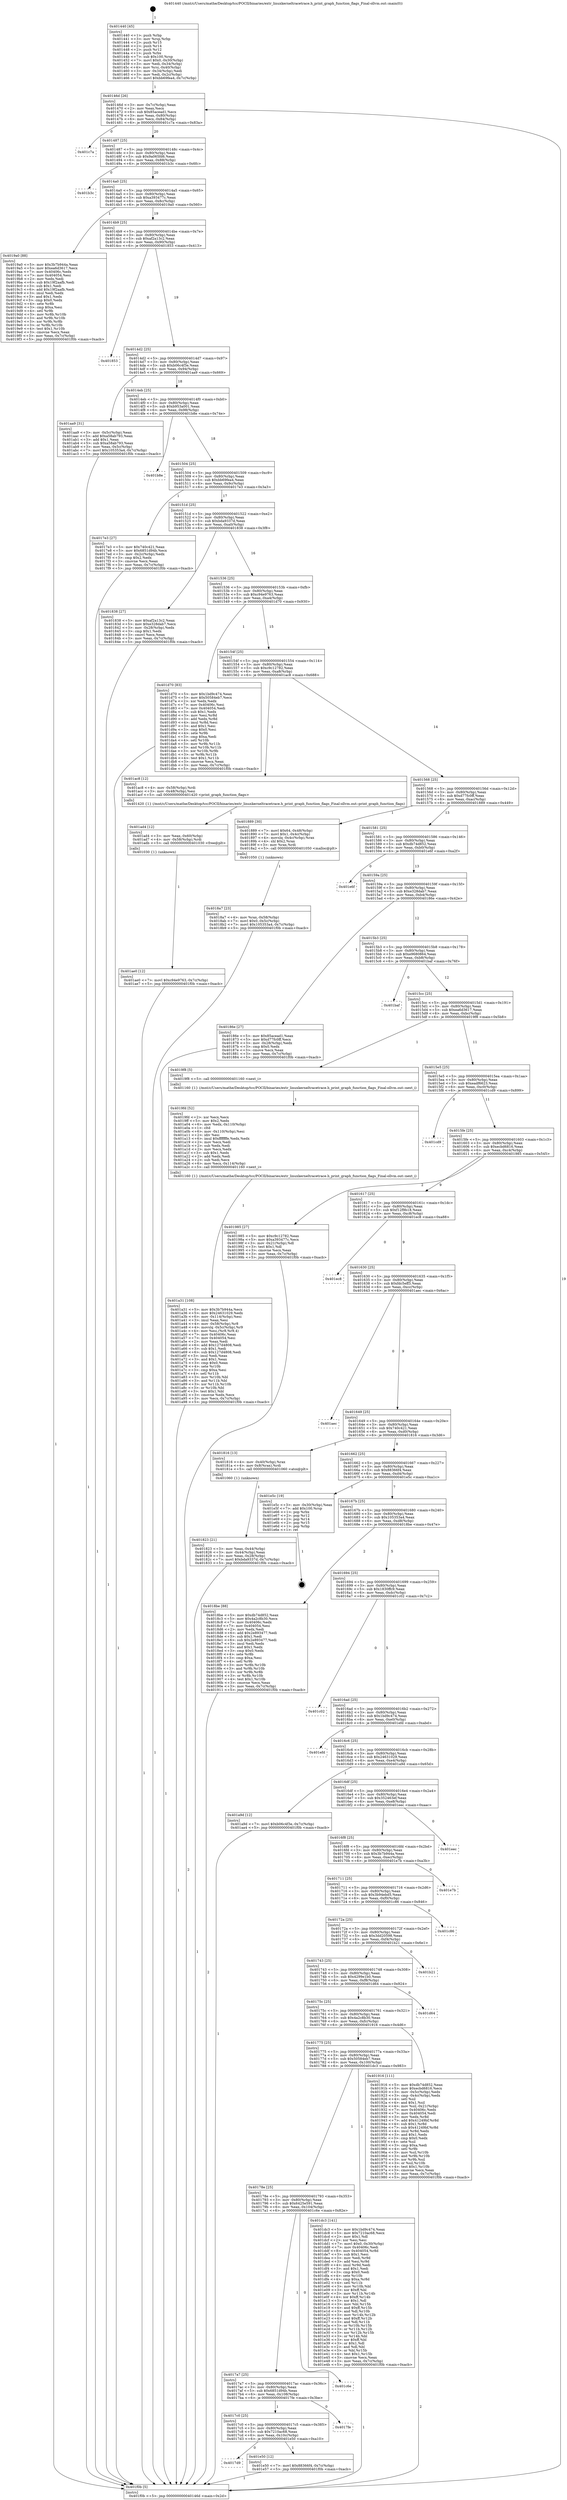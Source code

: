 digraph "0x401440" {
  label = "0x401440 (/mnt/c/Users/mathe/Desktop/tcc/POCII/binaries/extr_linuxkerneltracetrace.h_print_graph_function_flags_Final-ollvm.out::main(0))"
  labelloc = "t"
  node[shape=record]

  Entry [label="",width=0.3,height=0.3,shape=circle,fillcolor=black,style=filled]
  "0x40146d" [label="{
     0x40146d [26]\l
     | [instrs]\l
     &nbsp;&nbsp;0x40146d \<+3\>: mov -0x7c(%rbp),%eax\l
     &nbsp;&nbsp;0x401470 \<+2\>: mov %eax,%ecx\l
     &nbsp;&nbsp;0x401472 \<+6\>: sub $0x85acead1,%ecx\l
     &nbsp;&nbsp;0x401478 \<+3\>: mov %eax,-0x80(%rbp)\l
     &nbsp;&nbsp;0x40147b \<+6\>: mov %ecx,-0x84(%rbp)\l
     &nbsp;&nbsp;0x401481 \<+6\>: je 0000000000401c7a \<main+0x83a\>\l
  }"]
  "0x401c7a" [label="{
     0x401c7a\l
  }", style=dashed]
  "0x401487" [label="{
     0x401487 [25]\l
     | [instrs]\l
     &nbsp;&nbsp;0x401487 \<+5\>: jmp 000000000040148c \<main+0x4c\>\l
     &nbsp;&nbsp;0x40148c \<+3\>: mov -0x80(%rbp),%eax\l
     &nbsp;&nbsp;0x40148f \<+5\>: sub $0x9a065fd6,%eax\l
     &nbsp;&nbsp;0x401494 \<+6\>: mov %eax,-0x88(%rbp)\l
     &nbsp;&nbsp;0x40149a \<+6\>: je 0000000000401b3c \<main+0x6fc\>\l
  }"]
  Exit [label="",width=0.3,height=0.3,shape=circle,fillcolor=black,style=filled,peripheries=2]
  "0x401b3c" [label="{
     0x401b3c\l
  }", style=dashed]
  "0x4014a0" [label="{
     0x4014a0 [25]\l
     | [instrs]\l
     &nbsp;&nbsp;0x4014a0 \<+5\>: jmp 00000000004014a5 \<main+0x65\>\l
     &nbsp;&nbsp;0x4014a5 \<+3\>: mov -0x80(%rbp),%eax\l
     &nbsp;&nbsp;0x4014a8 \<+5\>: sub $0xa393477c,%eax\l
     &nbsp;&nbsp;0x4014ad \<+6\>: mov %eax,-0x8c(%rbp)\l
     &nbsp;&nbsp;0x4014b3 \<+6\>: je 00000000004019a0 \<main+0x560\>\l
  }"]
  "0x4017d9" [label="{
     0x4017d9\l
  }", style=dashed]
  "0x4019a0" [label="{
     0x4019a0 [88]\l
     | [instrs]\l
     &nbsp;&nbsp;0x4019a0 \<+5\>: mov $0x3b7b944a,%eax\l
     &nbsp;&nbsp;0x4019a5 \<+5\>: mov $0xea6d3617,%ecx\l
     &nbsp;&nbsp;0x4019aa \<+7\>: mov 0x40406c,%edx\l
     &nbsp;&nbsp;0x4019b1 \<+7\>: mov 0x404054,%esi\l
     &nbsp;&nbsp;0x4019b8 \<+2\>: mov %edx,%edi\l
     &nbsp;&nbsp;0x4019ba \<+6\>: sub $0x19f2aafb,%edi\l
     &nbsp;&nbsp;0x4019c0 \<+3\>: sub $0x1,%edi\l
     &nbsp;&nbsp;0x4019c3 \<+6\>: add $0x19f2aafb,%edi\l
     &nbsp;&nbsp;0x4019c9 \<+3\>: imul %edi,%edx\l
     &nbsp;&nbsp;0x4019cc \<+3\>: and $0x1,%edx\l
     &nbsp;&nbsp;0x4019cf \<+3\>: cmp $0x0,%edx\l
     &nbsp;&nbsp;0x4019d2 \<+4\>: sete %r8b\l
     &nbsp;&nbsp;0x4019d6 \<+3\>: cmp $0xa,%esi\l
     &nbsp;&nbsp;0x4019d9 \<+4\>: setl %r9b\l
     &nbsp;&nbsp;0x4019dd \<+3\>: mov %r8b,%r10b\l
     &nbsp;&nbsp;0x4019e0 \<+3\>: and %r9b,%r10b\l
     &nbsp;&nbsp;0x4019e3 \<+3\>: xor %r9b,%r8b\l
     &nbsp;&nbsp;0x4019e6 \<+3\>: or %r8b,%r10b\l
     &nbsp;&nbsp;0x4019e9 \<+4\>: test $0x1,%r10b\l
     &nbsp;&nbsp;0x4019ed \<+3\>: cmovne %ecx,%eax\l
     &nbsp;&nbsp;0x4019f0 \<+3\>: mov %eax,-0x7c(%rbp)\l
     &nbsp;&nbsp;0x4019f3 \<+5\>: jmp 0000000000401f0b \<main+0xacb\>\l
  }"]
  "0x4014b9" [label="{
     0x4014b9 [25]\l
     | [instrs]\l
     &nbsp;&nbsp;0x4014b9 \<+5\>: jmp 00000000004014be \<main+0x7e\>\l
     &nbsp;&nbsp;0x4014be \<+3\>: mov -0x80(%rbp),%eax\l
     &nbsp;&nbsp;0x4014c1 \<+5\>: sub $0xaf2a13c2,%eax\l
     &nbsp;&nbsp;0x4014c6 \<+6\>: mov %eax,-0x90(%rbp)\l
     &nbsp;&nbsp;0x4014cc \<+6\>: je 0000000000401853 \<main+0x413\>\l
  }"]
  "0x401e50" [label="{
     0x401e50 [12]\l
     | [instrs]\l
     &nbsp;&nbsp;0x401e50 \<+7\>: movl $0x88366f4,-0x7c(%rbp)\l
     &nbsp;&nbsp;0x401e57 \<+5\>: jmp 0000000000401f0b \<main+0xacb\>\l
  }"]
  "0x401853" [label="{
     0x401853\l
  }", style=dashed]
  "0x4014d2" [label="{
     0x4014d2 [25]\l
     | [instrs]\l
     &nbsp;&nbsp;0x4014d2 \<+5\>: jmp 00000000004014d7 \<main+0x97\>\l
     &nbsp;&nbsp;0x4014d7 \<+3\>: mov -0x80(%rbp),%eax\l
     &nbsp;&nbsp;0x4014da \<+5\>: sub $0xb06c4f3e,%eax\l
     &nbsp;&nbsp;0x4014df \<+6\>: mov %eax,-0x94(%rbp)\l
     &nbsp;&nbsp;0x4014e5 \<+6\>: je 0000000000401aa9 \<main+0x669\>\l
  }"]
  "0x4017c0" [label="{
     0x4017c0 [25]\l
     | [instrs]\l
     &nbsp;&nbsp;0x4017c0 \<+5\>: jmp 00000000004017c5 \<main+0x385\>\l
     &nbsp;&nbsp;0x4017c5 \<+3\>: mov -0x80(%rbp),%eax\l
     &nbsp;&nbsp;0x4017c8 \<+5\>: sub $0x7210ac68,%eax\l
     &nbsp;&nbsp;0x4017cd \<+6\>: mov %eax,-0x10c(%rbp)\l
     &nbsp;&nbsp;0x4017d3 \<+6\>: je 0000000000401e50 \<main+0xa10\>\l
  }"]
  "0x401aa9" [label="{
     0x401aa9 [31]\l
     | [instrs]\l
     &nbsp;&nbsp;0x401aa9 \<+3\>: mov -0x5c(%rbp),%eax\l
     &nbsp;&nbsp;0x401aac \<+5\>: add $0xa58ab793,%eax\l
     &nbsp;&nbsp;0x401ab1 \<+3\>: add $0x1,%eax\l
     &nbsp;&nbsp;0x401ab4 \<+5\>: sub $0xa58ab793,%eax\l
     &nbsp;&nbsp;0x401ab9 \<+3\>: mov %eax,-0x5c(%rbp)\l
     &nbsp;&nbsp;0x401abc \<+7\>: movl $0x105353a4,-0x7c(%rbp)\l
     &nbsp;&nbsp;0x401ac3 \<+5\>: jmp 0000000000401f0b \<main+0xacb\>\l
  }"]
  "0x4014eb" [label="{
     0x4014eb [25]\l
     | [instrs]\l
     &nbsp;&nbsp;0x4014eb \<+5\>: jmp 00000000004014f0 \<main+0xb0\>\l
     &nbsp;&nbsp;0x4014f0 \<+3\>: mov -0x80(%rbp),%eax\l
     &nbsp;&nbsp;0x4014f3 \<+5\>: sub $0xb953a001,%eax\l
     &nbsp;&nbsp;0x4014f8 \<+6\>: mov %eax,-0x98(%rbp)\l
     &nbsp;&nbsp;0x4014fe \<+6\>: je 0000000000401b8e \<main+0x74e\>\l
  }"]
  "0x4017fe" [label="{
     0x4017fe\l
  }", style=dashed]
  "0x401b8e" [label="{
     0x401b8e\l
  }", style=dashed]
  "0x401504" [label="{
     0x401504 [25]\l
     | [instrs]\l
     &nbsp;&nbsp;0x401504 \<+5\>: jmp 0000000000401509 \<main+0xc9\>\l
     &nbsp;&nbsp;0x401509 \<+3\>: mov -0x80(%rbp),%eax\l
     &nbsp;&nbsp;0x40150c \<+5\>: sub $0xbb69fea4,%eax\l
     &nbsp;&nbsp;0x401511 \<+6\>: mov %eax,-0x9c(%rbp)\l
     &nbsp;&nbsp;0x401517 \<+6\>: je 00000000004017e3 \<main+0x3a3\>\l
  }"]
  "0x4017a7" [label="{
     0x4017a7 [25]\l
     | [instrs]\l
     &nbsp;&nbsp;0x4017a7 \<+5\>: jmp 00000000004017ac \<main+0x36c\>\l
     &nbsp;&nbsp;0x4017ac \<+3\>: mov -0x80(%rbp),%eax\l
     &nbsp;&nbsp;0x4017af \<+5\>: sub $0x6851d94b,%eax\l
     &nbsp;&nbsp;0x4017b4 \<+6\>: mov %eax,-0x108(%rbp)\l
     &nbsp;&nbsp;0x4017ba \<+6\>: je 00000000004017fe \<main+0x3be\>\l
  }"]
  "0x4017e3" [label="{
     0x4017e3 [27]\l
     | [instrs]\l
     &nbsp;&nbsp;0x4017e3 \<+5\>: mov $0x740c421,%eax\l
     &nbsp;&nbsp;0x4017e8 \<+5\>: mov $0x6851d94b,%ecx\l
     &nbsp;&nbsp;0x4017ed \<+3\>: mov -0x2c(%rbp),%edx\l
     &nbsp;&nbsp;0x4017f0 \<+3\>: cmp $0x2,%edx\l
     &nbsp;&nbsp;0x4017f3 \<+3\>: cmovne %ecx,%eax\l
     &nbsp;&nbsp;0x4017f6 \<+3\>: mov %eax,-0x7c(%rbp)\l
     &nbsp;&nbsp;0x4017f9 \<+5\>: jmp 0000000000401f0b \<main+0xacb\>\l
  }"]
  "0x40151d" [label="{
     0x40151d [25]\l
     | [instrs]\l
     &nbsp;&nbsp;0x40151d \<+5\>: jmp 0000000000401522 \<main+0xe2\>\l
     &nbsp;&nbsp;0x401522 \<+3\>: mov -0x80(%rbp),%eax\l
     &nbsp;&nbsp;0x401525 \<+5\>: sub $0xbda9337d,%eax\l
     &nbsp;&nbsp;0x40152a \<+6\>: mov %eax,-0xa0(%rbp)\l
     &nbsp;&nbsp;0x401530 \<+6\>: je 0000000000401838 \<main+0x3f8\>\l
  }"]
  "0x401f0b" [label="{
     0x401f0b [5]\l
     | [instrs]\l
     &nbsp;&nbsp;0x401f0b \<+5\>: jmp 000000000040146d \<main+0x2d\>\l
  }"]
  "0x401440" [label="{
     0x401440 [45]\l
     | [instrs]\l
     &nbsp;&nbsp;0x401440 \<+1\>: push %rbp\l
     &nbsp;&nbsp;0x401441 \<+3\>: mov %rsp,%rbp\l
     &nbsp;&nbsp;0x401444 \<+2\>: push %r15\l
     &nbsp;&nbsp;0x401446 \<+2\>: push %r14\l
     &nbsp;&nbsp;0x401448 \<+2\>: push %r12\l
     &nbsp;&nbsp;0x40144a \<+1\>: push %rbx\l
     &nbsp;&nbsp;0x40144b \<+7\>: sub $0x100,%rsp\l
     &nbsp;&nbsp;0x401452 \<+7\>: movl $0x0,-0x30(%rbp)\l
     &nbsp;&nbsp;0x401459 \<+3\>: mov %edi,-0x34(%rbp)\l
     &nbsp;&nbsp;0x40145c \<+4\>: mov %rsi,-0x40(%rbp)\l
     &nbsp;&nbsp;0x401460 \<+3\>: mov -0x34(%rbp),%edi\l
     &nbsp;&nbsp;0x401463 \<+3\>: mov %edi,-0x2c(%rbp)\l
     &nbsp;&nbsp;0x401466 \<+7\>: movl $0xbb69fea4,-0x7c(%rbp)\l
  }"]
  "0x401c6e" [label="{
     0x401c6e\l
  }", style=dashed]
  "0x401838" [label="{
     0x401838 [27]\l
     | [instrs]\l
     &nbsp;&nbsp;0x401838 \<+5\>: mov $0xaf2a13c2,%eax\l
     &nbsp;&nbsp;0x40183d \<+5\>: mov $0xe328dab7,%ecx\l
     &nbsp;&nbsp;0x401842 \<+3\>: mov -0x28(%rbp),%edx\l
     &nbsp;&nbsp;0x401845 \<+3\>: cmp $0x1,%edx\l
     &nbsp;&nbsp;0x401848 \<+3\>: cmovl %ecx,%eax\l
     &nbsp;&nbsp;0x40184b \<+3\>: mov %eax,-0x7c(%rbp)\l
     &nbsp;&nbsp;0x40184e \<+5\>: jmp 0000000000401f0b \<main+0xacb\>\l
  }"]
  "0x401536" [label="{
     0x401536 [25]\l
     | [instrs]\l
     &nbsp;&nbsp;0x401536 \<+5\>: jmp 000000000040153b \<main+0xfb\>\l
     &nbsp;&nbsp;0x40153b \<+3\>: mov -0x80(%rbp),%eax\l
     &nbsp;&nbsp;0x40153e \<+5\>: sub $0xc94e9763,%eax\l
     &nbsp;&nbsp;0x401543 \<+6\>: mov %eax,-0xa4(%rbp)\l
     &nbsp;&nbsp;0x401549 \<+6\>: je 0000000000401d70 \<main+0x930\>\l
  }"]
  "0x40178e" [label="{
     0x40178e [25]\l
     | [instrs]\l
     &nbsp;&nbsp;0x40178e \<+5\>: jmp 0000000000401793 \<main+0x353\>\l
     &nbsp;&nbsp;0x401793 \<+3\>: mov -0x80(%rbp),%eax\l
     &nbsp;&nbsp;0x401796 \<+5\>: sub $0x6425e591,%eax\l
     &nbsp;&nbsp;0x40179b \<+6\>: mov %eax,-0x104(%rbp)\l
     &nbsp;&nbsp;0x4017a1 \<+6\>: je 0000000000401c6e \<main+0x82e\>\l
  }"]
  "0x401d70" [label="{
     0x401d70 [83]\l
     | [instrs]\l
     &nbsp;&nbsp;0x401d70 \<+5\>: mov $0x1bd9c474,%eax\l
     &nbsp;&nbsp;0x401d75 \<+5\>: mov $0x50584eb7,%ecx\l
     &nbsp;&nbsp;0x401d7a \<+2\>: xor %edx,%edx\l
     &nbsp;&nbsp;0x401d7c \<+7\>: mov 0x40406c,%esi\l
     &nbsp;&nbsp;0x401d83 \<+7\>: mov 0x404054,%edi\l
     &nbsp;&nbsp;0x401d8a \<+3\>: sub $0x1,%edx\l
     &nbsp;&nbsp;0x401d8d \<+3\>: mov %esi,%r8d\l
     &nbsp;&nbsp;0x401d90 \<+3\>: add %edx,%r8d\l
     &nbsp;&nbsp;0x401d93 \<+4\>: imul %r8d,%esi\l
     &nbsp;&nbsp;0x401d97 \<+3\>: and $0x1,%esi\l
     &nbsp;&nbsp;0x401d9a \<+3\>: cmp $0x0,%esi\l
     &nbsp;&nbsp;0x401d9d \<+4\>: sete %r9b\l
     &nbsp;&nbsp;0x401da1 \<+3\>: cmp $0xa,%edi\l
     &nbsp;&nbsp;0x401da4 \<+4\>: setl %r10b\l
     &nbsp;&nbsp;0x401da8 \<+3\>: mov %r9b,%r11b\l
     &nbsp;&nbsp;0x401dab \<+3\>: and %r10b,%r11b\l
     &nbsp;&nbsp;0x401dae \<+3\>: xor %r10b,%r9b\l
     &nbsp;&nbsp;0x401db1 \<+3\>: or %r9b,%r11b\l
     &nbsp;&nbsp;0x401db4 \<+4\>: test $0x1,%r11b\l
     &nbsp;&nbsp;0x401db8 \<+3\>: cmovne %ecx,%eax\l
     &nbsp;&nbsp;0x401dbb \<+3\>: mov %eax,-0x7c(%rbp)\l
     &nbsp;&nbsp;0x401dbe \<+5\>: jmp 0000000000401f0b \<main+0xacb\>\l
  }"]
  "0x40154f" [label="{
     0x40154f [25]\l
     | [instrs]\l
     &nbsp;&nbsp;0x40154f \<+5\>: jmp 0000000000401554 \<main+0x114\>\l
     &nbsp;&nbsp;0x401554 \<+3\>: mov -0x80(%rbp),%eax\l
     &nbsp;&nbsp;0x401557 \<+5\>: sub $0xc9c12782,%eax\l
     &nbsp;&nbsp;0x40155c \<+6\>: mov %eax,-0xa8(%rbp)\l
     &nbsp;&nbsp;0x401562 \<+6\>: je 0000000000401ac8 \<main+0x688\>\l
  }"]
  "0x401dc3" [label="{
     0x401dc3 [141]\l
     | [instrs]\l
     &nbsp;&nbsp;0x401dc3 \<+5\>: mov $0x1bd9c474,%eax\l
     &nbsp;&nbsp;0x401dc8 \<+5\>: mov $0x7210ac68,%ecx\l
     &nbsp;&nbsp;0x401dcd \<+2\>: mov $0x1,%dl\l
     &nbsp;&nbsp;0x401dcf \<+2\>: xor %esi,%esi\l
     &nbsp;&nbsp;0x401dd1 \<+7\>: movl $0x0,-0x30(%rbp)\l
     &nbsp;&nbsp;0x401dd8 \<+7\>: mov 0x40406c,%edi\l
     &nbsp;&nbsp;0x401ddf \<+8\>: mov 0x404054,%r8d\l
     &nbsp;&nbsp;0x401de7 \<+3\>: sub $0x1,%esi\l
     &nbsp;&nbsp;0x401dea \<+3\>: mov %edi,%r9d\l
     &nbsp;&nbsp;0x401ded \<+3\>: add %esi,%r9d\l
     &nbsp;&nbsp;0x401df0 \<+4\>: imul %r9d,%edi\l
     &nbsp;&nbsp;0x401df4 \<+3\>: and $0x1,%edi\l
     &nbsp;&nbsp;0x401df7 \<+3\>: cmp $0x0,%edi\l
     &nbsp;&nbsp;0x401dfa \<+4\>: sete %r10b\l
     &nbsp;&nbsp;0x401dfe \<+4\>: cmp $0xa,%r8d\l
     &nbsp;&nbsp;0x401e02 \<+4\>: setl %r11b\l
     &nbsp;&nbsp;0x401e06 \<+3\>: mov %r10b,%bl\l
     &nbsp;&nbsp;0x401e09 \<+3\>: xor $0xff,%bl\l
     &nbsp;&nbsp;0x401e0c \<+3\>: mov %r11b,%r14b\l
     &nbsp;&nbsp;0x401e0f \<+4\>: xor $0xff,%r14b\l
     &nbsp;&nbsp;0x401e13 \<+3\>: xor $0x1,%dl\l
     &nbsp;&nbsp;0x401e16 \<+3\>: mov %bl,%r15b\l
     &nbsp;&nbsp;0x401e19 \<+4\>: and $0xff,%r15b\l
     &nbsp;&nbsp;0x401e1d \<+3\>: and %dl,%r10b\l
     &nbsp;&nbsp;0x401e20 \<+3\>: mov %r14b,%r12b\l
     &nbsp;&nbsp;0x401e23 \<+4\>: and $0xff,%r12b\l
     &nbsp;&nbsp;0x401e27 \<+3\>: and %dl,%r11b\l
     &nbsp;&nbsp;0x401e2a \<+3\>: or %r10b,%r15b\l
     &nbsp;&nbsp;0x401e2d \<+3\>: or %r11b,%r12b\l
     &nbsp;&nbsp;0x401e30 \<+3\>: xor %r12b,%r15b\l
     &nbsp;&nbsp;0x401e33 \<+3\>: or %r14b,%bl\l
     &nbsp;&nbsp;0x401e36 \<+3\>: xor $0xff,%bl\l
     &nbsp;&nbsp;0x401e39 \<+3\>: or $0x1,%dl\l
     &nbsp;&nbsp;0x401e3c \<+2\>: and %dl,%bl\l
     &nbsp;&nbsp;0x401e3e \<+3\>: or %bl,%r15b\l
     &nbsp;&nbsp;0x401e41 \<+4\>: test $0x1,%r15b\l
     &nbsp;&nbsp;0x401e45 \<+3\>: cmovne %ecx,%eax\l
     &nbsp;&nbsp;0x401e48 \<+3\>: mov %eax,-0x7c(%rbp)\l
     &nbsp;&nbsp;0x401e4b \<+5\>: jmp 0000000000401f0b \<main+0xacb\>\l
  }"]
  "0x401ac8" [label="{
     0x401ac8 [12]\l
     | [instrs]\l
     &nbsp;&nbsp;0x401ac8 \<+4\>: mov -0x58(%rbp),%rdi\l
     &nbsp;&nbsp;0x401acc \<+3\>: mov -0x48(%rbp),%esi\l
     &nbsp;&nbsp;0x401acf \<+5\>: call 0000000000401420 \<print_graph_function_flags\>\l
     | [calls]\l
     &nbsp;&nbsp;0x401420 \{1\} (/mnt/c/Users/mathe/Desktop/tcc/POCII/binaries/extr_linuxkerneltracetrace.h_print_graph_function_flags_Final-ollvm.out::print_graph_function_flags)\l
  }"]
  "0x401568" [label="{
     0x401568 [25]\l
     | [instrs]\l
     &nbsp;&nbsp;0x401568 \<+5\>: jmp 000000000040156d \<main+0x12d\>\l
     &nbsp;&nbsp;0x40156d \<+3\>: mov -0x80(%rbp),%eax\l
     &nbsp;&nbsp;0x401570 \<+5\>: sub $0xd77fc0ff,%eax\l
     &nbsp;&nbsp;0x401575 \<+6\>: mov %eax,-0xac(%rbp)\l
     &nbsp;&nbsp;0x40157b \<+6\>: je 0000000000401889 \<main+0x449\>\l
  }"]
  "0x401ae0" [label="{
     0x401ae0 [12]\l
     | [instrs]\l
     &nbsp;&nbsp;0x401ae0 \<+7\>: movl $0xc94e9763,-0x7c(%rbp)\l
     &nbsp;&nbsp;0x401ae7 \<+5\>: jmp 0000000000401f0b \<main+0xacb\>\l
  }"]
  "0x401889" [label="{
     0x401889 [30]\l
     | [instrs]\l
     &nbsp;&nbsp;0x401889 \<+7\>: movl $0x64,-0x48(%rbp)\l
     &nbsp;&nbsp;0x401890 \<+7\>: movl $0x1,-0x4c(%rbp)\l
     &nbsp;&nbsp;0x401897 \<+4\>: movslq -0x4c(%rbp),%rax\l
     &nbsp;&nbsp;0x40189b \<+4\>: shl $0x2,%rax\l
     &nbsp;&nbsp;0x40189f \<+3\>: mov %rax,%rdi\l
     &nbsp;&nbsp;0x4018a2 \<+5\>: call 0000000000401050 \<malloc@plt\>\l
     | [calls]\l
     &nbsp;&nbsp;0x401050 \{1\} (unknown)\l
  }"]
  "0x401581" [label="{
     0x401581 [25]\l
     | [instrs]\l
     &nbsp;&nbsp;0x401581 \<+5\>: jmp 0000000000401586 \<main+0x146\>\l
     &nbsp;&nbsp;0x401586 \<+3\>: mov -0x80(%rbp),%eax\l
     &nbsp;&nbsp;0x401589 \<+5\>: sub $0xdb74d852,%eax\l
     &nbsp;&nbsp;0x40158e \<+6\>: mov %eax,-0xb0(%rbp)\l
     &nbsp;&nbsp;0x401594 \<+6\>: je 0000000000401e6f \<main+0xa2f\>\l
  }"]
  "0x401ad4" [label="{
     0x401ad4 [12]\l
     | [instrs]\l
     &nbsp;&nbsp;0x401ad4 \<+3\>: mov %eax,-0x60(%rbp)\l
     &nbsp;&nbsp;0x401ad7 \<+4\>: mov -0x58(%rbp),%rdi\l
     &nbsp;&nbsp;0x401adb \<+5\>: call 0000000000401030 \<free@plt\>\l
     | [calls]\l
     &nbsp;&nbsp;0x401030 \{1\} (unknown)\l
  }"]
  "0x401e6f" [label="{
     0x401e6f\l
  }", style=dashed]
  "0x40159a" [label="{
     0x40159a [25]\l
     | [instrs]\l
     &nbsp;&nbsp;0x40159a \<+5\>: jmp 000000000040159f \<main+0x15f\>\l
     &nbsp;&nbsp;0x40159f \<+3\>: mov -0x80(%rbp),%eax\l
     &nbsp;&nbsp;0x4015a2 \<+5\>: sub $0xe328dab7,%eax\l
     &nbsp;&nbsp;0x4015a7 \<+6\>: mov %eax,-0xb4(%rbp)\l
     &nbsp;&nbsp;0x4015ad \<+6\>: je 000000000040186e \<main+0x42e\>\l
  }"]
  "0x401a31" [label="{
     0x401a31 [108]\l
     | [instrs]\l
     &nbsp;&nbsp;0x401a31 \<+5\>: mov $0x3b7b944a,%ecx\l
     &nbsp;&nbsp;0x401a36 \<+5\>: mov $0x24631029,%edx\l
     &nbsp;&nbsp;0x401a3b \<+6\>: mov -0x114(%rbp),%esi\l
     &nbsp;&nbsp;0x401a41 \<+3\>: imul %eax,%esi\l
     &nbsp;&nbsp;0x401a44 \<+4\>: mov -0x58(%rbp),%r8\l
     &nbsp;&nbsp;0x401a48 \<+4\>: movslq -0x5c(%rbp),%r9\l
     &nbsp;&nbsp;0x401a4c \<+4\>: mov %esi,(%r8,%r9,4)\l
     &nbsp;&nbsp;0x401a50 \<+7\>: mov 0x40406c,%eax\l
     &nbsp;&nbsp;0x401a57 \<+7\>: mov 0x404054,%esi\l
     &nbsp;&nbsp;0x401a5e \<+2\>: mov %eax,%edi\l
     &nbsp;&nbsp;0x401a60 \<+6\>: add $0x127d4808,%edi\l
     &nbsp;&nbsp;0x401a66 \<+3\>: sub $0x1,%edi\l
     &nbsp;&nbsp;0x401a69 \<+6\>: sub $0x127d4808,%edi\l
     &nbsp;&nbsp;0x401a6f \<+3\>: imul %edi,%eax\l
     &nbsp;&nbsp;0x401a72 \<+3\>: and $0x1,%eax\l
     &nbsp;&nbsp;0x401a75 \<+3\>: cmp $0x0,%eax\l
     &nbsp;&nbsp;0x401a78 \<+4\>: sete %r10b\l
     &nbsp;&nbsp;0x401a7c \<+3\>: cmp $0xa,%esi\l
     &nbsp;&nbsp;0x401a7f \<+4\>: setl %r11b\l
     &nbsp;&nbsp;0x401a83 \<+3\>: mov %r10b,%bl\l
     &nbsp;&nbsp;0x401a86 \<+3\>: and %r11b,%bl\l
     &nbsp;&nbsp;0x401a89 \<+3\>: xor %r11b,%r10b\l
     &nbsp;&nbsp;0x401a8c \<+3\>: or %r10b,%bl\l
     &nbsp;&nbsp;0x401a8f \<+3\>: test $0x1,%bl\l
     &nbsp;&nbsp;0x401a92 \<+3\>: cmovne %edx,%ecx\l
     &nbsp;&nbsp;0x401a95 \<+3\>: mov %ecx,-0x7c(%rbp)\l
     &nbsp;&nbsp;0x401a98 \<+5\>: jmp 0000000000401f0b \<main+0xacb\>\l
  }"]
  "0x40186e" [label="{
     0x40186e [27]\l
     | [instrs]\l
     &nbsp;&nbsp;0x40186e \<+5\>: mov $0x85acead1,%eax\l
     &nbsp;&nbsp;0x401873 \<+5\>: mov $0xd77fc0ff,%ecx\l
     &nbsp;&nbsp;0x401878 \<+3\>: mov -0x28(%rbp),%edx\l
     &nbsp;&nbsp;0x40187b \<+3\>: cmp $0x0,%edx\l
     &nbsp;&nbsp;0x40187e \<+3\>: cmove %ecx,%eax\l
     &nbsp;&nbsp;0x401881 \<+3\>: mov %eax,-0x7c(%rbp)\l
     &nbsp;&nbsp;0x401884 \<+5\>: jmp 0000000000401f0b \<main+0xacb\>\l
  }"]
  "0x4015b3" [label="{
     0x4015b3 [25]\l
     | [instrs]\l
     &nbsp;&nbsp;0x4015b3 \<+5\>: jmp 00000000004015b8 \<main+0x178\>\l
     &nbsp;&nbsp;0x4015b8 \<+3\>: mov -0x80(%rbp),%eax\l
     &nbsp;&nbsp;0x4015bb \<+5\>: sub $0xe9680864,%eax\l
     &nbsp;&nbsp;0x4015c0 \<+6\>: mov %eax,-0xb8(%rbp)\l
     &nbsp;&nbsp;0x4015c6 \<+6\>: je 0000000000401baf \<main+0x76f\>\l
  }"]
  "0x4019fd" [label="{
     0x4019fd [52]\l
     | [instrs]\l
     &nbsp;&nbsp;0x4019fd \<+2\>: xor %ecx,%ecx\l
     &nbsp;&nbsp;0x4019ff \<+5\>: mov $0x2,%edx\l
     &nbsp;&nbsp;0x401a04 \<+6\>: mov %edx,-0x110(%rbp)\l
     &nbsp;&nbsp;0x401a0a \<+1\>: cltd\l
     &nbsp;&nbsp;0x401a0b \<+6\>: mov -0x110(%rbp),%esi\l
     &nbsp;&nbsp;0x401a11 \<+2\>: idiv %esi\l
     &nbsp;&nbsp;0x401a13 \<+6\>: imul $0xfffffffe,%edx,%edx\l
     &nbsp;&nbsp;0x401a19 \<+2\>: mov %ecx,%edi\l
     &nbsp;&nbsp;0x401a1b \<+2\>: sub %edx,%edi\l
     &nbsp;&nbsp;0x401a1d \<+2\>: mov %ecx,%edx\l
     &nbsp;&nbsp;0x401a1f \<+3\>: sub $0x1,%edx\l
     &nbsp;&nbsp;0x401a22 \<+2\>: add %edx,%edi\l
     &nbsp;&nbsp;0x401a24 \<+2\>: sub %edi,%ecx\l
     &nbsp;&nbsp;0x401a26 \<+6\>: mov %ecx,-0x114(%rbp)\l
     &nbsp;&nbsp;0x401a2c \<+5\>: call 0000000000401160 \<next_i\>\l
     | [calls]\l
     &nbsp;&nbsp;0x401160 \{1\} (/mnt/c/Users/mathe/Desktop/tcc/POCII/binaries/extr_linuxkerneltracetrace.h_print_graph_function_flags_Final-ollvm.out::next_i)\l
  }"]
  "0x401baf" [label="{
     0x401baf\l
  }", style=dashed]
  "0x4015cc" [label="{
     0x4015cc [25]\l
     | [instrs]\l
     &nbsp;&nbsp;0x4015cc \<+5\>: jmp 00000000004015d1 \<main+0x191\>\l
     &nbsp;&nbsp;0x4015d1 \<+3\>: mov -0x80(%rbp),%eax\l
     &nbsp;&nbsp;0x4015d4 \<+5\>: sub $0xea6d3617,%eax\l
     &nbsp;&nbsp;0x4015d9 \<+6\>: mov %eax,-0xbc(%rbp)\l
     &nbsp;&nbsp;0x4015df \<+6\>: je 00000000004019f8 \<main+0x5b8\>\l
  }"]
  "0x401775" [label="{
     0x401775 [25]\l
     | [instrs]\l
     &nbsp;&nbsp;0x401775 \<+5\>: jmp 000000000040177a \<main+0x33a\>\l
     &nbsp;&nbsp;0x40177a \<+3\>: mov -0x80(%rbp),%eax\l
     &nbsp;&nbsp;0x40177d \<+5\>: sub $0x50584eb7,%eax\l
     &nbsp;&nbsp;0x401782 \<+6\>: mov %eax,-0x100(%rbp)\l
     &nbsp;&nbsp;0x401788 \<+6\>: je 0000000000401dc3 \<main+0x983\>\l
  }"]
  "0x4019f8" [label="{
     0x4019f8 [5]\l
     | [instrs]\l
     &nbsp;&nbsp;0x4019f8 \<+5\>: call 0000000000401160 \<next_i\>\l
     | [calls]\l
     &nbsp;&nbsp;0x401160 \{1\} (/mnt/c/Users/mathe/Desktop/tcc/POCII/binaries/extr_linuxkerneltracetrace.h_print_graph_function_flags_Final-ollvm.out::next_i)\l
  }"]
  "0x4015e5" [label="{
     0x4015e5 [25]\l
     | [instrs]\l
     &nbsp;&nbsp;0x4015e5 \<+5\>: jmp 00000000004015ea \<main+0x1aa\>\l
     &nbsp;&nbsp;0x4015ea \<+3\>: mov -0x80(%rbp),%eax\l
     &nbsp;&nbsp;0x4015ed \<+5\>: sub $0xeadf6623,%eax\l
     &nbsp;&nbsp;0x4015f2 \<+6\>: mov %eax,-0xc0(%rbp)\l
     &nbsp;&nbsp;0x4015f8 \<+6\>: je 0000000000401cd9 \<main+0x899\>\l
  }"]
  "0x401916" [label="{
     0x401916 [111]\l
     | [instrs]\l
     &nbsp;&nbsp;0x401916 \<+5\>: mov $0xdb74d852,%eax\l
     &nbsp;&nbsp;0x40191b \<+5\>: mov $0xecbd6816,%ecx\l
     &nbsp;&nbsp;0x401920 \<+3\>: mov -0x5c(%rbp),%edx\l
     &nbsp;&nbsp;0x401923 \<+3\>: cmp -0x4c(%rbp),%edx\l
     &nbsp;&nbsp;0x401926 \<+4\>: setl %sil\l
     &nbsp;&nbsp;0x40192a \<+4\>: and $0x1,%sil\l
     &nbsp;&nbsp;0x40192e \<+4\>: mov %sil,-0x21(%rbp)\l
     &nbsp;&nbsp;0x401932 \<+7\>: mov 0x40406c,%edx\l
     &nbsp;&nbsp;0x401939 \<+7\>: mov 0x404054,%edi\l
     &nbsp;&nbsp;0x401940 \<+3\>: mov %edx,%r8d\l
     &nbsp;&nbsp;0x401943 \<+7\>: add $0x41249bf,%r8d\l
     &nbsp;&nbsp;0x40194a \<+4\>: sub $0x1,%r8d\l
     &nbsp;&nbsp;0x40194e \<+7\>: sub $0x41249bf,%r8d\l
     &nbsp;&nbsp;0x401955 \<+4\>: imul %r8d,%edx\l
     &nbsp;&nbsp;0x401959 \<+3\>: and $0x1,%edx\l
     &nbsp;&nbsp;0x40195c \<+3\>: cmp $0x0,%edx\l
     &nbsp;&nbsp;0x40195f \<+4\>: sete %sil\l
     &nbsp;&nbsp;0x401963 \<+3\>: cmp $0xa,%edi\l
     &nbsp;&nbsp;0x401966 \<+4\>: setl %r9b\l
     &nbsp;&nbsp;0x40196a \<+3\>: mov %sil,%r10b\l
     &nbsp;&nbsp;0x40196d \<+3\>: and %r9b,%r10b\l
     &nbsp;&nbsp;0x401970 \<+3\>: xor %r9b,%sil\l
     &nbsp;&nbsp;0x401973 \<+3\>: or %sil,%r10b\l
     &nbsp;&nbsp;0x401976 \<+4\>: test $0x1,%r10b\l
     &nbsp;&nbsp;0x40197a \<+3\>: cmovne %ecx,%eax\l
     &nbsp;&nbsp;0x40197d \<+3\>: mov %eax,-0x7c(%rbp)\l
     &nbsp;&nbsp;0x401980 \<+5\>: jmp 0000000000401f0b \<main+0xacb\>\l
  }"]
  "0x401cd9" [label="{
     0x401cd9\l
  }", style=dashed]
  "0x4015fe" [label="{
     0x4015fe [25]\l
     | [instrs]\l
     &nbsp;&nbsp;0x4015fe \<+5\>: jmp 0000000000401603 \<main+0x1c3\>\l
     &nbsp;&nbsp;0x401603 \<+3\>: mov -0x80(%rbp),%eax\l
     &nbsp;&nbsp;0x401606 \<+5\>: sub $0xecbd6816,%eax\l
     &nbsp;&nbsp;0x40160b \<+6\>: mov %eax,-0xc4(%rbp)\l
     &nbsp;&nbsp;0x401611 \<+6\>: je 0000000000401985 \<main+0x545\>\l
  }"]
  "0x40175c" [label="{
     0x40175c [25]\l
     | [instrs]\l
     &nbsp;&nbsp;0x40175c \<+5\>: jmp 0000000000401761 \<main+0x321\>\l
     &nbsp;&nbsp;0x401761 \<+3\>: mov -0x80(%rbp),%eax\l
     &nbsp;&nbsp;0x401764 \<+5\>: sub $0x4a2c8b30,%eax\l
     &nbsp;&nbsp;0x401769 \<+6\>: mov %eax,-0xfc(%rbp)\l
     &nbsp;&nbsp;0x40176f \<+6\>: je 0000000000401916 \<main+0x4d6\>\l
  }"]
  "0x401985" [label="{
     0x401985 [27]\l
     | [instrs]\l
     &nbsp;&nbsp;0x401985 \<+5\>: mov $0xc9c12782,%eax\l
     &nbsp;&nbsp;0x40198a \<+5\>: mov $0xa393477c,%ecx\l
     &nbsp;&nbsp;0x40198f \<+3\>: mov -0x21(%rbp),%dl\l
     &nbsp;&nbsp;0x401992 \<+3\>: test $0x1,%dl\l
     &nbsp;&nbsp;0x401995 \<+3\>: cmovne %ecx,%eax\l
     &nbsp;&nbsp;0x401998 \<+3\>: mov %eax,-0x7c(%rbp)\l
     &nbsp;&nbsp;0x40199b \<+5\>: jmp 0000000000401f0b \<main+0xacb\>\l
  }"]
  "0x401617" [label="{
     0x401617 [25]\l
     | [instrs]\l
     &nbsp;&nbsp;0x401617 \<+5\>: jmp 000000000040161c \<main+0x1dc\>\l
     &nbsp;&nbsp;0x40161c \<+3\>: mov -0x80(%rbp),%eax\l
     &nbsp;&nbsp;0x40161f \<+5\>: sub $0xf12f9b18,%eax\l
     &nbsp;&nbsp;0x401624 \<+6\>: mov %eax,-0xc8(%rbp)\l
     &nbsp;&nbsp;0x40162a \<+6\>: je 0000000000401ec8 \<main+0xa88\>\l
  }"]
  "0x401d64" [label="{
     0x401d64\l
  }", style=dashed]
  "0x401ec8" [label="{
     0x401ec8\l
  }", style=dashed]
  "0x401630" [label="{
     0x401630 [25]\l
     | [instrs]\l
     &nbsp;&nbsp;0x401630 \<+5\>: jmp 0000000000401635 \<main+0x1f5\>\l
     &nbsp;&nbsp;0x401635 \<+3\>: mov -0x80(%rbp),%eax\l
     &nbsp;&nbsp;0x401638 \<+5\>: sub $0xfdc5eff3,%eax\l
     &nbsp;&nbsp;0x40163d \<+6\>: mov %eax,-0xcc(%rbp)\l
     &nbsp;&nbsp;0x401643 \<+6\>: je 0000000000401aec \<main+0x6ac\>\l
  }"]
  "0x401743" [label="{
     0x401743 [25]\l
     | [instrs]\l
     &nbsp;&nbsp;0x401743 \<+5\>: jmp 0000000000401748 \<main+0x308\>\l
     &nbsp;&nbsp;0x401748 \<+3\>: mov -0x80(%rbp),%eax\l
     &nbsp;&nbsp;0x40174b \<+5\>: sub $0x4299e1b0,%eax\l
     &nbsp;&nbsp;0x401750 \<+6\>: mov %eax,-0xf8(%rbp)\l
     &nbsp;&nbsp;0x401756 \<+6\>: je 0000000000401d64 \<main+0x924\>\l
  }"]
  "0x401aec" [label="{
     0x401aec\l
  }", style=dashed]
  "0x401649" [label="{
     0x401649 [25]\l
     | [instrs]\l
     &nbsp;&nbsp;0x401649 \<+5\>: jmp 000000000040164e \<main+0x20e\>\l
     &nbsp;&nbsp;0x40164e \<+3\>: mov -0x80(%rbp),%eax\l
     &nbsp;&nbsp;0x401651 \<+5\>: sub $0x740c421,%eax\l
     &nbsp;&nbsp;0x401656 \<+6\>: mov %eax,-0xd0(%rbp)\l
     &nbsp;&nbsp;0x40165c \<+6\>: je 0000000000401816 \<main+0x3d6\>\l
  }"]
  "0x401b21" [label="{
     0x401b21\l
  }", style=dashed]
  "0x401816" [label="{
     0x401816 [13]\l
     | [instrs]\l
     &nbsp;&nbsp;0x401816 \<+4\>: mov -0x40(%rbp),%rax\l
     &nbsp;&nbsp;0x40181a \<+4\>: mov 0x8(%rax),%rdi\l
     &nbsp;&nbsp;0x40181e \<+5\>: call 0000000000401060 \<atoi@plt\>\l
     | [calls]\l
     &nbsp;&nbsp;0x401060 \{1\} (unknown)\l
  }"]
  "0x401662" [label="{
     0x401662 [25]\l
     | [instrs]\l
     &nbsp;&nbsp;0x401662 \<+5\>: jmp 0000000000401667 \<main+0x227\>\l
     &nbsp;&nbsp;0x401667 \<+3\>: mov -0x80(%rbp),%eax\l
     &nbsp;&nbsp;0x40166a \<+5\>: sub $0x88366f4,%eax\l
     &nbsp;&nbsp;0x40166f \<+6\>: mov %eax,-0xd4(%rbp)\l
     &nbsp;&nbsp;0x401675 \<+6\>: je 0000000000401e5c \<main+0xa1c\>\l
  }"]
  "0x401823" [label="{
     0x401823 [21]\l
     | [instrs]\l
     &nbsp;&nbsp;0x401823 \<+3\>: mov %eax,-0x44(%rbp)\l
     &nbsp;&nbsp;0x401826 \<+3\>: mov -0x44(%rbp),%eax\l
     &nbsp;&nbsp;0x401829 \<+3\>: mov %eax,-0x28(%rbp)\l
     &nbsp;&nbsp;0x40182c \<+7\>: movl $0xbda9337d,-0x7c(%rbp)\l
     &nbsp;&nbsp;0x401833 \<+5\>: jmp 0000000000401f0b \<main+0xacb\>\l
  }"]
  "0x4018a7" [label="{
     0x4018a7 [23]\l
     | [instrs]\l
     &nbsp;&nbsp;0x4018a7 \<+4\>: mov %rax,-0x58(%rbp)\l
     &nbsp;&nbsp;0x4018ab \<+7\>: movl $0x0,-0x5c(%rbp)\l
     &nbsp;&nbsp;0x4018b2 \<+7\>: movl $0x105353a4,-0x7c(%rbp)\l
     &nbsp;&nbsp;0x4018b9 \<+5\>: jmp 0000000000401f0b \<main+0xacb\>\l
  }"]
  "0x40172a" [label="{
     0x40172a [25]\l
     | [instrs]\l
     &nbsp;&nbsp;0x40172a \<+5\>: jmp 000000000040172f \<main+0x2ef\>\l
     &nbsp;&nbsp;0x40172f \<+3\>: mov -0x80(%rbp),%eax\l
     &nbsp;&nbsp;0x401732 \<+5\>: sub $0x3dd20598,%eax\l
     &nbsp;&nbsp;0x401737 \<+6\>: mov %eax,-0xf4(%rbp)\l
     &nbsp;&nbsp;0x40173d \<+6\>: je 0000000000401b21 \<main+0x6e1\>\l
  }"]
  "0x401e5c" [label="{
     0x401e5c [19]\l
     | [instrs]\l
     &nbsp;&nbsp;0x401e5c \<+3\>: mov -0x30(%rbp),%eax\l
     &nbsp;&nbsp;0x401e5f \<+7\>: add $0x100,%rsp\l
     &nbsp;&nbsp;0x401e66 \<+1\>: pop %rbx\l
     &nbsp;&nbsp;0x401e67 \<+2\>: pop %r12\l
     &nbsp;&nbsp;0x401e69 \<+2\>: pop %r14\l
     &nbsp;&nbsp;0x401e6b \<+2\>: pop %r15\l
     &nbsp;&nbsp;0x401e6d \<+1\>: pop %rbp\l
     &nbsp;&nbsp;0x401e6e \<+1\>: ret\l
  }"]
  "0x40167b" [label="{
     0x40167b [25]\l
     | [instrs]\l
     &nbsp;&nbsp;0x40167b \<+5\>: jmp 0000000000401680 \<main+0x240\>\l
     &nbsp;&nbsp;0x401680 \<+3\>: mov -0x80(%rbp),%eax\l
     &nbsp;&nbsp;0x401683 \<+5\>: sub $0x105353a4,%eax\l
     &nbsp;&nbsp;0x401688 \<+6\>: mov %eax,-0xd8(%rbp)\l
     &nbsp;&nbsp;0x40168e \<+6\>: je 00000000004018be \<main+0x47e\>\l
  }"]
  "0x401c86" [label="{
     0x401c86\l
  }", style=dashed]
  "0x4018be" [label="{
     0x4018be [88]\l
     | [instrs]\l
     &nbsp;&nbsp;0x4018be \<+5\>: mov $0xdb74d852,%eax\l
     &nbsp;&nbsp;0x4018c3 \<+5\>: mov $0x4a2c8b30,%ecx\l
     &nbsp;&nbsp;0x4018c8 \<+7\>: mov 0x40406c,%edx\l
     &nbsp;&nbsp;0x4018cf \<+7\>: mov 0x404054,%esi\l
     &nbsp;&nbsp;0x4018d6 \<+2\>: mov %edx,%edi\l
     &nbsp;&nbsp;0x4018d8 \<+6\>: add $0x2e893477,%edi\l
     &nbsp;&nbsp;0x4018de \<+3\>: sub $0x1,%edi\l
     &nbsp;&nbsp;0x4018e1 \<+6\>: sub $0x2e893477,%edi\l
     &nbsp;&nbsp;0x4018e7 \<+3\>: imul %edi,%edx\l
     &nbsp;&nbsp;0x4018ea \<+3\>: and $0x1,%edx\l
     &nbsp;&nbsp;0x4018ed \<+3\>: cmp $0x0,%edx\l
     &nbsp;&nbsp;0x4018f0 \<+4\>: sete %r8b\l
     &nbsp;&nbsp;0x4018f4 \<+3\>: cmp $0xa,%esi\l
     &nbsp;&nbsp;0x4018f7 \<+4\>: setl %r9b\l
     &nbsp;&nbsp;0x4018fb \<+3\>: mov %r8b,%r10b\l
     &nbsp;&nbsp;0x4018fe \<+3\>: and %r9b,%r10b\l
     &nbsp;&nbsp;0x401901 \<+3\>: xor %r9b,%r8b\l
     &nbsp;&nbsp;0x401904 \<+3\>: or %r8b,%r10b\l
     &nbsp;&nbsp;0x401907 \<+4\>: test $0x1,%r10b\l
     &nbsp;&nbsp;0x40190b \<+3\>: cmovne %ecx,%eax\l
     &nbsp;&nbsp;0x40190e \<+3\>: mov %eax,-0x7c(%rbp)\l
     &nbsp;&nbsp;0x401911 \<+5\>: jmp 0000000000401f0b \<main+0xacb\>\l
  }"]
  "0x401694" [label="{
     0x401694 [25]\l
     | [instrs]\l
     &nbsp;&nbsp;0x401694 \<+5\>: jmp 0000000000401699 \<main+0x259\>\l
     &nbsp;&nbsp;0x401699 \<+3\>: mov -0x80(%rbp),%eax\l
     &nbsp;&nbsp;0x40169c \<+5\>: sub $0x1830ffc9,%eax\l
     &nbsp;&nbsp;0x4016a1 \<+6\>: mov %eax,-0xdc(%rbp)\l
     &nbsp;&nbsp;0x4016a7 \<+6\>: je 0000000000401c02 \<main+0x7c2\>\l
  }"]
  "0x401711" [label="{
     0x401711 [25]\l
     | [instrs]\l
     &nbsp;&nbsp;0x401711 \<+5\>: jmp 0000000000401716 \<main+0x2d6\>\l
     &nbsp;&nbsp;0x401716 \<+3\>: mov -0x80(%rbp),%eax\l
     &nbsp;&nbsp;0x401719 \<+5\>: sub $0x3b94ebd5,%eax\l
     &nbsp;&nbsp;0x40171e \<+6\>: mov %eax,-0xf0(%rbp)\l
     &nbsp;&nbsp;0x401724 \<+6\>: je 0000000000401c86 \<main+0x846\>\l
  }"]
  "0x401c02" [label="{
     0x401c02\l
  }", style=dashed]
  "0x4016ad" [label="{
     0x4016ad [25]\l
     | [instrs]\l
     &nbsp;&nbsp;0x4016ad \<+5\>: jmp 00000000004016b2 \<main+0x272\>\l
     &nbsp;&nbsp;0x4016b2 \<+3\>: mov -0x80(%rbp),%eax\l
     &nbsp;&nbsp;0x4016b5 \<+5\>: sub $0x1bd9c474,%eax\l
     &nbsp;&nbsp;0x4016ba \<+6\>: mov %eax,-0xe0(%rbp)\l
     &nbsp;&nbsp;0x4016c0 \<+6\>: je 0000000000401efd \<main+0xabd\>\l
  }"]
  "0x401e7b" [label="{
     0x401e7b\l
  }", style=dashed]
  "0x401efd" [label="{
     0x401efd\l
  }", style=dashed]
  "0x4016c6" [label="{
     0x4016c6 [25]\l
     | [instrs]\l
     &nbsp;&nbsp;0x4016c6 \<+5\>: jmp 00000000004016cb \<main+0x28b\>\l
     &nbsp;&nbsp;0x4016cb \<+3\>: mov -0x80(%rbp),%eax\l
     &nbsp;&nbsp;0x4016ce \<+5\>: sub $0x24631029,%eax\l
     &nbsp;&nbsp;0x4016d3 \<+6\>: mov %eax,-0xe4(%rbp)\l
     &nbsp;&nbsp;0x4016d9 \<+6\>: je 0000000000401a9d \<main+0x65d\>\l
  }"]
  "0x4016f8" [label="{
     0x4016f8 [25]\l
     | [instrs]\l
     &nbsp;&nbsp;0x4016f8 \<+5\>: jmp 00000000004016fd \<main+0x2bd\>\l
     &nbsp;&nbsp;0x4016fd \<+3\>: mov -0x80(%rbp),%eax\l
     &nbsp;&nbsp;0x401700 \<+5\>: sub $0x3b7b944a,%eax\l
     &nbsp;&nbsp;0x401705 \<+6\>: mov %eax,-0xec(%rbp)\l
     &nbsp;&nbsp;0x40170b \<+6\>: je 0000000000401e7b \<main+0xa3b\>\l
  }"]
  "0x401a9d" [label="{
     0x401a9d [12]\l
     | [instrs]\l
     &nbsp;&nbsp;0x401a9d \<+7\>: movl $0xb06c4f3e,-0x7c(%rbp)\l
     &nbsp;&nbsp;0x401aa4 \<+5\>: jmp 0000000000401f0b \<main+0xacb\>\l
  }"]
  "0x4016df" [label="{
     0x4016df [25]\l
     | [instrs]\l
     &nbsp;&nbsp;0x4016df \<+5\>: jmp 00000000004016e4 \<main+0x2a4\>\l
     &nbsp;&nbsp;0x4016e4 \<+3\>: mov -0x80(%rbp),%eax\l
     &nbsp;&nbsp;0x4016e7 \<+5\>: sub $0x352463ef,%eax\l
     &nbsp;&nbsp;0x4016ec \<+6\>: mov %eax,-0xe8(%rbp)\l
     &nbsp;&nbsp;0x4016f2 \<+6\>: je 0000000000401eec \<main+0xaac\>\l
  }"]
  "0x401eec" [label="{
     0x401eec\l
  }", style=dashed]
  Entry -> "0x401440" [label=" 1"]
  "0x40146d" -> "0x401c7a" [label=" 0"]
  "0x40146d" -> "0x401487" [label=" 20"]
  "0x401e5c" -> Exit [label=" 1"]
  "0x401487" -> "0x401b3c" [label=" 0"]
  "0x401487" -> "0x4014a0" [label=" 20"]
  "0x401e50" -> "0x401f0b" [label=" 1"]
  "0x4014a0" -> "0x4019a0" [label=" 1"]
  "0x4014a0" -> "0x4014b9" [label=" 19"]
  "0x4017c0" -> "0x4017d9" [label=" 0"]
  "0x4014b9" -> "0x401853" [label=" 0"]
  "0x4014b9" -> "0x4014d2" [label=" 19"]
  "0x4017c0" -> "0x401e50" [label=" 1"]
  "0x4014d2" -> "0x401aa9" [label=" 1"]
  "0x4014d2" -> "0x4014eb" [label=" 18"]
  "0x4017a7" -> "0x4017c0" [label=" 1"]
  "0x4014eb" -> "0x401b8e" [label=" 0"]
  "0x4014eb" -> "0x401504" [label=" 18"]
  "0x4017a7" -> "0x4017fe" [label=" 0"]
  "0x401504" -> "0x4017e3" [label=" 1"]
  "0x401504" -> "0x40151d" [label=" 17"]
  "0x4017e3" -> "0x401f0b" [label=" 1"]
  "0x401440" -> "0x40146d" [label=" 1"]
  "0x401f0b" -> "0x40146d" [label=" 19"]
  "0x40178e" -> "0x4017a7" [label=" 1"]
  "0x40151d" -> "0x401838" [label=" 1"]
  "0x40151d" -> "0x401536" [label=" 16"]
  "0x40178e" -> "0x401c6e" [label=" 0"]
  "0x401536" -> "0x401d70" [label=" 1"]
  "0x401536" -> "0x40154f" [label=" 15"]
  "0x401dc3" -> "0x401f0b" [label=" 1"]
  "0x40154f" -> "0x401ac8" [label=" 1"]
  "0x40154f" -> "0x401568" [label=" 14"]
  "0x401775" -> "0x40178e" [label=" 1"]
  "0x401568" -> "0x401889" [label=" 1"]
  "0x401568" -> "0x401581" [label=" 13"]
  "0x401775" -> "0x401dc3" [label=" 1"]
  "0x401581" -> "0x401e6f" [label=" 0"]
  "0x401581" -> "0x40159a" [label=" 13"]
  "0x401d70" -> "0x401f0b" [label=" 1"]
  "0x40159a" -> "0x40186e" [label=" 1"]
  "0x40159a" -> "0x4015b3" [label=" 12"]
  "0x401ae0" -> "0x401f0b" [label=" 1"]
  "0x4015b3" -> "0x401baf" [label=" 0"]
  "0x4015b3" -> "0x4015cc" [label=" 12"]
  "0x401ad4" -> "0x401ae0" [label=" 1"]
  "0x4015cc" -> "0x4019f8" [label=" 1"]
  "0x4015cc" -> "0x4015e5" [label=" 11"]
  "0x401ac8" -> "0x401ad4" [label=" 1"]
  "0x4015e5" -> "0x401cd9" [label=" 0"]
  "0x4015e5" -> "0x4015fe" [label=" 11"]
  "0x401aa9" -> "0x401f0b" [label=" 1"]
  "0x4015fe" -> "0x401985" [label=" 2"]
  "0x4015fe" -> "0x401617" [label=" 9"]
  "0x401a31" -> "0x401f0b" [label=" 1"]
  "0x401617" -> "0x401ec8" [label=" 0"]
  "0x401617" -> "0x401630" [label=" 9"]
  "0x4019fd" -> "0x401a31" [label=" 1"]
  "0x401630" -> "0x401aec" [label=" 0"]
  "0x401630" -> "0x401649" [label=" 9"]
  "0x4019a0" -> "0x401f0b" [label=" 1"]
  "0x401649" -> "0x401816" [label=" 1"]
  "0x401649" -> "0x401662" [label=" 8"]
  "0x401816" -> "0x401823" [label=" 1"]
  "0x401823" -> "0x401f0b" [label=" 1"]
  "0x401838" -> "0x401f0b" [label=" 1"]
  "0x40186e" -> "0x401f0b" [label=" 1"]
  "0x401889" -> "0x4018a7" [label=" 1"]
  "0x4018a7" -> "0x401f0b" [label=" 1"]
  "0x401985" -> "0x401f0b" [label=" 2"]
  "0x401662" -> "0x401e5c" [label=" 1"]
  "0x401662" -> "0x40167b" [label=" 7"]
  "0x40175c" -> "0x401775" [label=" 2"]
  "0x40167b" -> "0x4018be" [label=" 2"]
  "0x40167b" -> "0x401694" [label=" 5"]
  "0x4018be" -> "0x401f0b" [label=" 2"]
  "0x40175c" -> "0x401916" [label=" 2"]
  "0x401694" -> "0x401c02" [label=" 0"]
  "0x401694" -> "0x4016ad" [label=" 5"]
  "0x401743" -> "0x40175c" [label=" 4"]
  "0x4016ad" -> "0x401efd" [label=" 0"]
  "0x4016ad" -> "0x4016c6" [label=" 5"]
  "0x401743" -> "0x401d64" [label=" 0"]
  "0x4016c6" -> "0x401a9d" [label=" 1"]
  "0x4016c6" -> "0x4016df" [label=" 4"]
  "0x40172a" -> "0x401743" [label=" 4"]
  "0x4016df" -> "0x401eec" [label=" 0"]
  "0x4016df" -> "0x4016f8" [label=" 4"]
  "0x4019f8" -> "0x4019fd" [label=" 1"]
  "0x4016f8" -> "0x401e7b" [label=" 0"]
  "0x4016f8" -> "0x401711" [label=" 4"]
  "0x401a9d" -> "0x401f0b" [label=" 1"]
  "0x401711" -> "0x401c86" [label=" 0"]
  "0x401711" -> "0x40172a" [label=" 4"]
  "0x401916" -> "0x401f0b" [label=" 2"]
  "0x40172a" -> "0x401b21" [label=" 0"]
}
